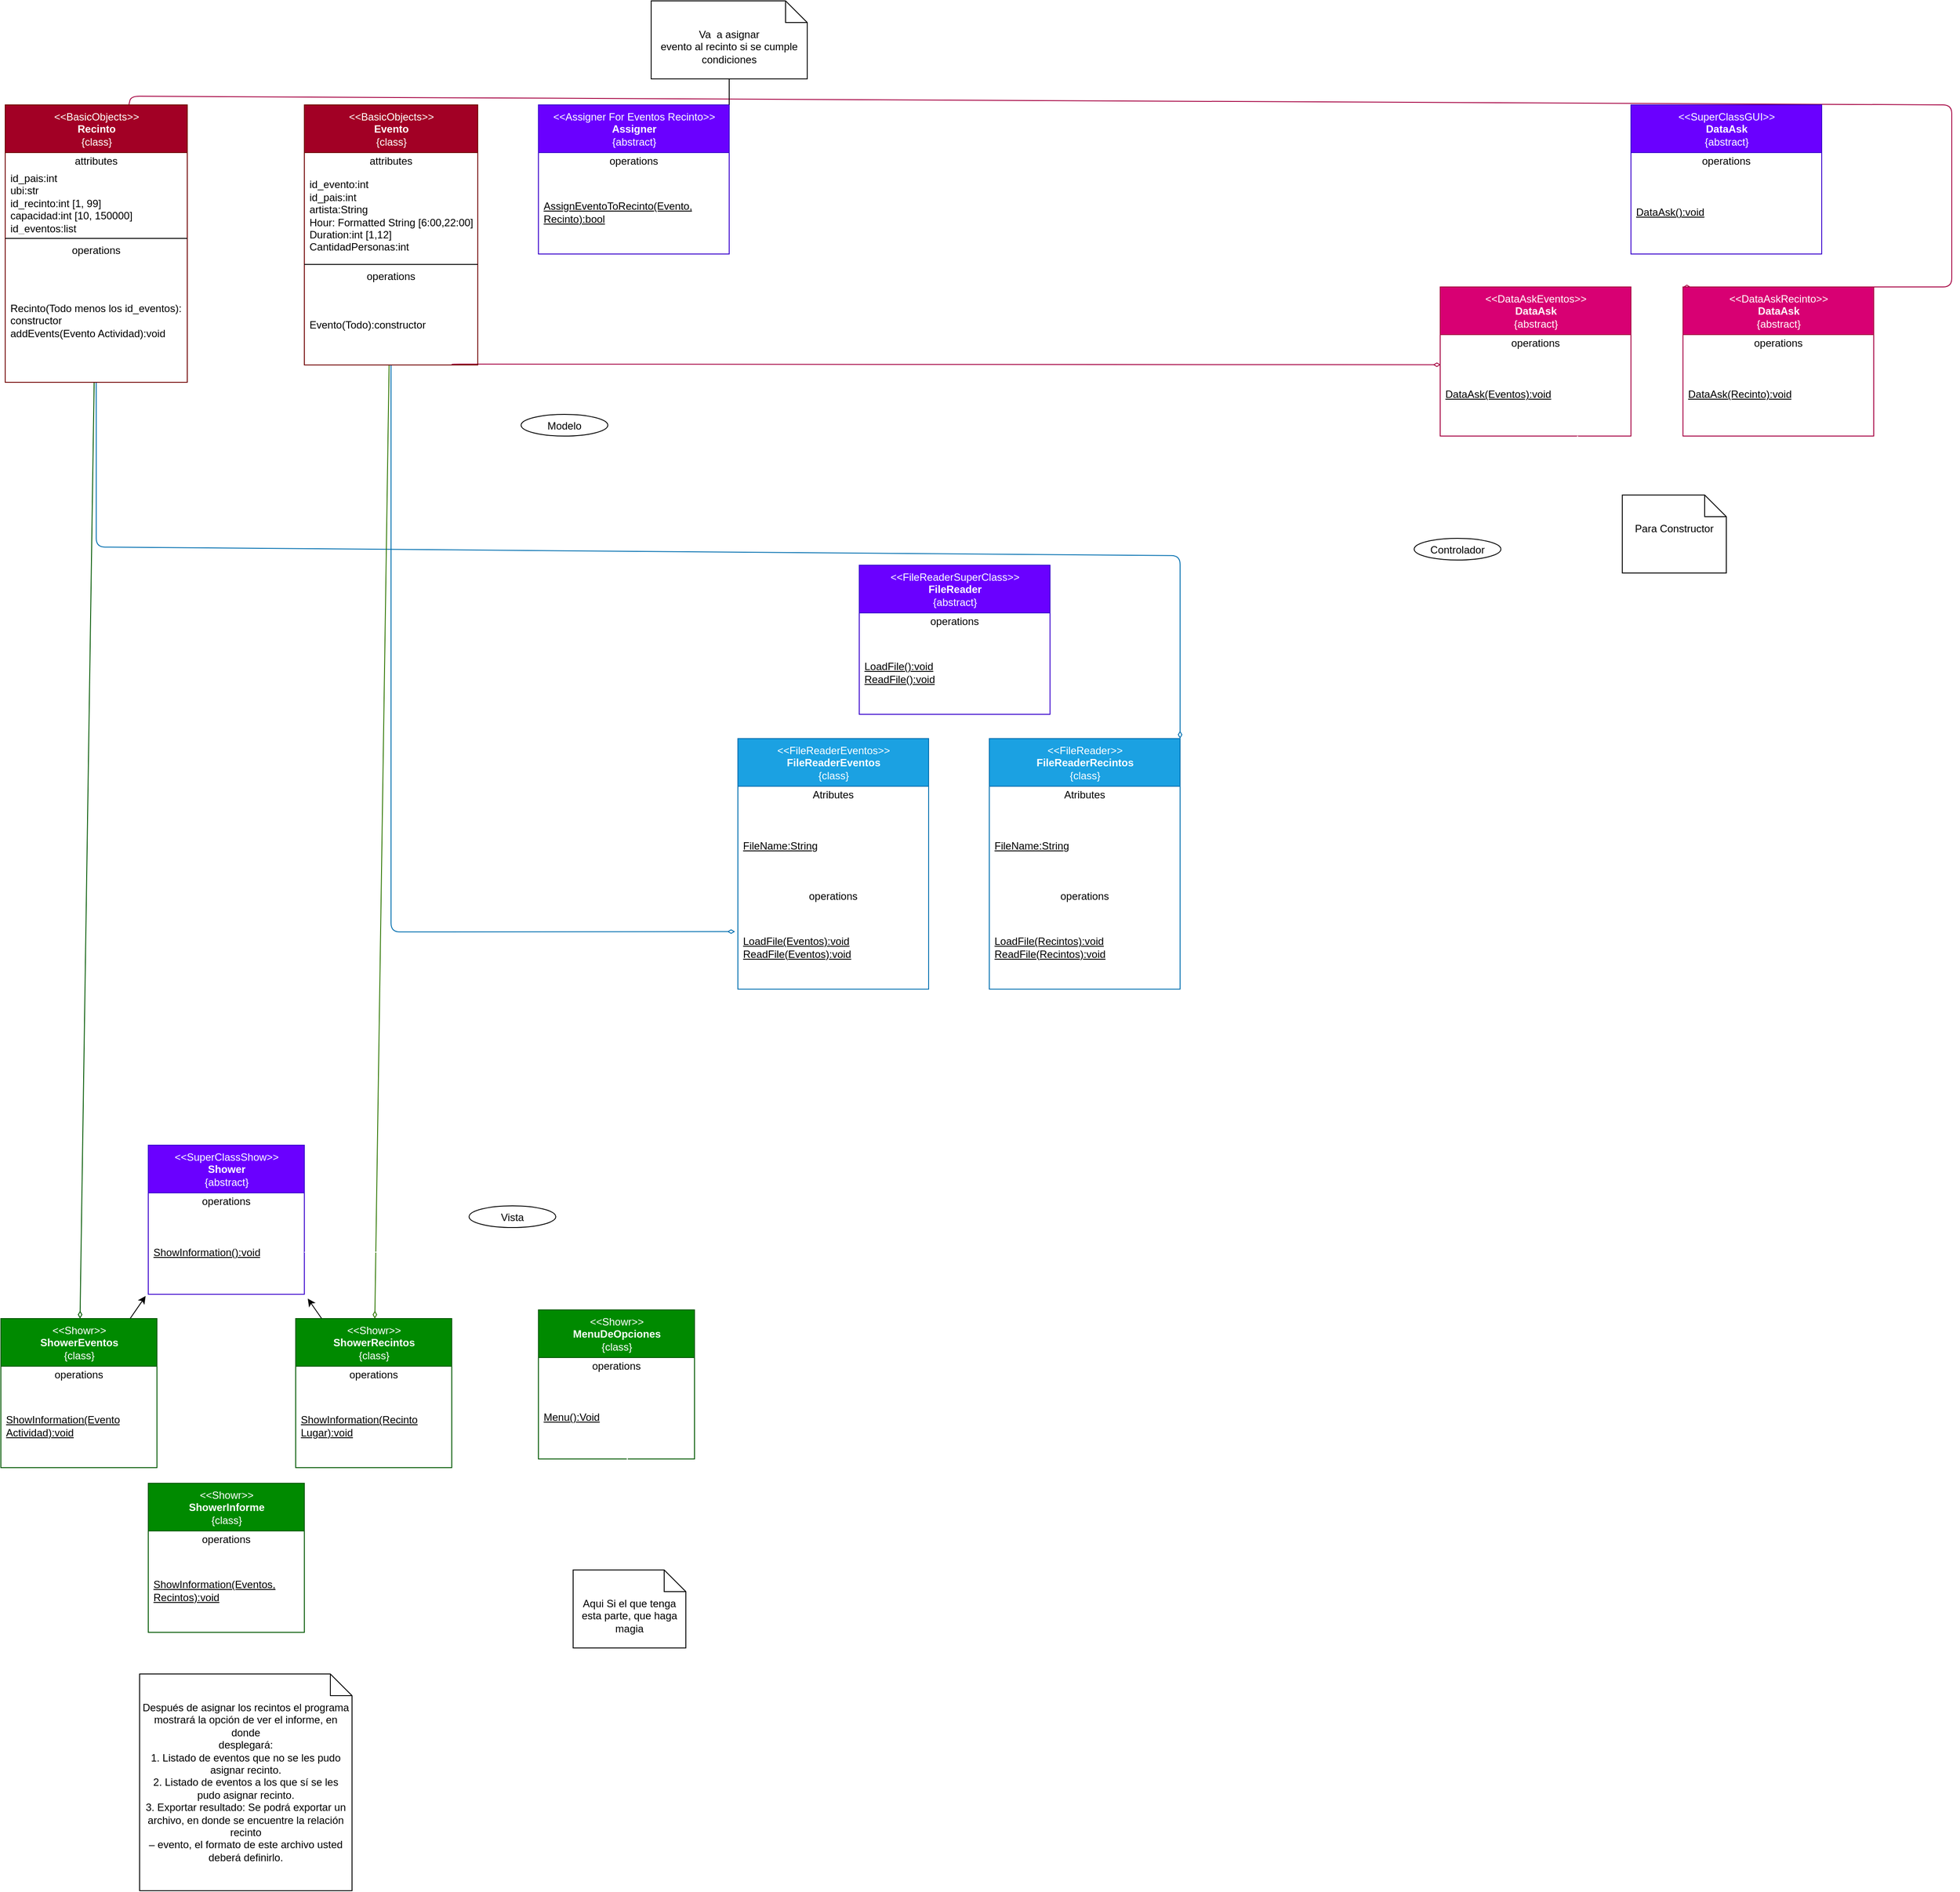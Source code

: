 <mxfile>
    <diagram id="LMAcXqEybswluzc5cnRF" name="Page-1">
        <mxGraphModel dx="1970" dy="2398" grid="1" gridSize="10" guides="1" tooltips="1" connect="1" arrows="1" fold="1" page="1" pageScale="1" pageWidth="850" pageHeight="1100" math="0" shadow="0">
            <root>
                <mxCell id="0"/>
                <mxCell id="1" parent="0"/>
                <mxCell id="38" style="edgeStyle=none;html=1;endArrow=diamondThin;endFill=0;fillColor=#008a00;strokeColor=#005700;" edge="1" parent="1" source="2" target="27">
                    <mxGeometry relative="1" as="geometry"/>
                </mxCell>
                <mxCell id="45" style="edgeStyle=none;html=1;entryX=0.5;entryY=0;entryDx=0;entryDy=0;strokeColor=#FFFFFF;endArrow=diamondThin;endFill=0;" edge="1" parent="1" source="2" target="40">
                    <mxGeometry relative="1" as="geometry">
                        <Array as="points">
                            <mxPoint x="110" y="40"/>
                            <mxPoint x="390" y="40"/>
                            <mxPoint x="730" y="40"/>
                        </Array>
                    </mxGeometry>
                </mxCell>
                <mxCell id="77" style="edgeStyle=none;html=1;entryX=1;entryY=0;entryDx=0;entryDy=0;strokeColor=#006EAF;endArrow=diamondThin;endFill=0;fillColor=#1ba1e2;" edge="1" parent="1" source="2" target="71">
                    <mxGeometry relative="1" as="geometry">
                        <Array as="points">
                            <mxPoint x="110" y="590"/>
                            <mxPoint x="1360" y="600"/>
                        </Array>
                    </mxGeometry>
                </mxCell>
                <mxCell id="110" style="edgeStyle=none;html=1;entryX=0;entryY=0;entryDx=0;entryDy=0;strokeColor=#A50040;strokeWidth=1;endArrow=diamondThin;endFill=0;fillColor=#d80073;" edge="1" parent="1" source="2" target="104">
                    <mxGeometry relative="1" as="geometry">
                        <Array as="points">
                            <mxPoint x="150" y="70"/>
                            <mxPoint x="2250" y="80"/>
                            <mxPoint x="2250" y="290"/>
                        </Array>
                    </mxGeometry>
                </mxCell>
                <mxCell id="2" value="&amp;lt;&amp;lt;BasicObjects&amp;gt;&amp;gt;&lt;br&gt;&lt;b&gt;Recinto&lt;br&gt;&lt;/b&gt;{class}" style="swimlane;fontStyle=0;align=center;verticalAlign=top;childLayout=stackLayout;horizontal=1;startSize=55;horizontalStack=0;resizeParent=1;resizeParentMax=0;resizeLast=0;collapsible=0;marginBottom=0;html=1;fillColor=#a20025;fontColor=#ffffff;strokeColor=#6F0000;" vertex="1" parent="1">
                    <mxGeometry x="5" y="80" width="210" height="320" as="geometry"/>
                </mxCell>
                <mxCell id="3" value="attributes" style="text;html=1;strokeColor=none;fillColor=none;align=center;verticalAlign=middle;spacingLeft=4;spacingRight=4;overflow=hidden;rotatable=0;points=[[0,0.5],[1,0.5]];portConstraint=eastwest;" vertex="1" parent="2">
                    <mxGeometry y="55" width="210" height="20" as="geometry"/>
                </mxCell>
                <mxCell id="4" value="id_pais:int&lt;br&gt;ubi:str&lt;br&gt;id_recinto:int [1, 99]&lt;br&gt;capacidad:int [10, 150000]&lt;br&gt;id_eventos:list" style="text;html=1;strokeColor=none;fillColor=none;align=left;verticalAlign=middle;spacingLeft=4;spacingRight=4;overflow=hidden;rotatable=0;points=[[0,0.5],[1,0.5]];portConstraint=eastwest;" vertex="1" parent="2">
                    <mxGeometry y="75" width="210" height="75" as="geometry"/>
                </mxCell>
                <mxCell id="7" value="" style="line;strokeWidth=1;fillColor=none;align=left;verticalAlign=middle;spacingTop=-1;spacingLeft=3;spacingRight=3;rotatable=0;labelPosition=right;points=[];portConstraint=eastwest;" vertex="1" parent="2">
                    <mxGeometry y="150" width="210" height="8" as="geometry"/>
                </mxCell>
                <mxCell id="8" value="operations" style="text;html=1;strokeColor=none;fillColor=none;align=center;verticalAlign=middle;spacingLeft=4;spacingRight=4;overflow=hidden;rotatable=0;points=[[0,0.5],[1,0.5]];portConstraint=eastwest;" vertex="1" parent="2">
                    <mxGeometry y="158" width="210" height="20" as="geometry"/>
                </mxCell>
                <mxCell id="9" value="Recinto(Todo menos los id_eventos):&lt;br&gt;constructor&lt;br&gt;addEvents(Evento Actividad):void" style="text;html=1;strokeColor=none;fillColor=none;align=left;verticalAlign=middle;spacingLeft=4;spacingRight=4;overflow=hidden;rotatable=0;points=[[0,0.5],[1,0.5]];portConstraint=eastwest;" vertex="1" parent="2">
                    <mxGeometry y="178" width="210" height="142" as="geometry"/>
                </mxCell>
                <mxCell id="39" style="edgeStyle=none;html=1;endArrow=diamondThin;endFill=0;fillColor=#60a917;strokeColor=#2D7600;" edge="1" parent="1" source="10" target="30">
                    <mxGeometry relative="1" as="geometry"/>
                </mxCell>
                <mxCell id="46" style="edgeStyle=none;html=1;entryX=0.006;entryY=0.763;entryDx=0;entryDy=0;entryPerimeter=0;strokeColor=#FFFFFF;endArrow=diamondThin;endFill=0;" edge="1" parent="1" source="10" target="42">
                    <mxGeometry relative="1" as="geometry"/>
                </mxCell>
                <mxCell id="76" style="edgeStyle=none;html=1;strokeColor=#006EAF;endArrow=diamondThin;endFill=0;entryX=-0.015;entryY=0.316;entryDx=0;entryDy=0;entryPerimeter=0;fillColor=#1ba1e2;" edge="1" parent="1" source="10" target="70">
                    <mxGeometry relative="1" as="geometry">
                        <mxPoint x="450" y="970" as="targetPoint"/>
                        <Array as="points">
                            <mxPoint x="450" y="1034"/>
                        </Array>
                    </mxGeometry>
                </mxCell>
                <mxCell id="109" style="edgeStyle=none;html=1;strokeColor=#A50040;endArrow=diamondThin;endFill=0;strokeWidth=1;entryX=0.003;entryY=0.152;entryDx=0;entryDy=0;entryPerimeter=0;fillColor=#d80073;" edge="1" parent="1" source="10" target="102">
                    <mxGeometry relative="1" as="geometry">
                        <mxPoint x="1440.0" y="450" as="targetPoint"/>
                        <Array as="points">
                            <mxPoint x="520" y="379"/>
                        </Array>
                    </mxGeometry>
                </mxCell>
                <mxCell id="10" value="&amp;lt;&amp;lt;BasicObjects&amp;gt;&amp;gt;&lt;br&gt;&lt;b&gt;Evento&lt;br&gt;&lt;/b&gt;{class}" style="swimlane;fontStyle=0;align=center;verticalAlign=top;childLayout=stackLayout;horizontal=1;startSize=55;horizontalStack=0;resizeParent=1;resizeParentMax=0;resizeLast=0;collapsible=0;marginBottom=0;html=1;fillColor=#a20025;fontColor=#ffffff;strokeColor=#6F0000;" vertex="1" parent="1">
                    <mxGeometry x="350" y="80" width="200" height="300" as="geometry"/>
                </mxCell>
                <mxCell id="11" value="attributes" style="text;html=1;strokeColor=none;fillColor=none;align=center;verticalAlign=middle;spacingLeft=4;spacingRight=4;overflow=hidden;rotatable=0;points=[[0,0.5],[1,0.5]];portConstraint=eastwest;" vertex="1" parent="10">
                    <mxGeometry y="55" width="200" height="20" as="geometry"/>
                </mxCell>
                <mxCell id="12" value="id_evento:int&lt;br&gt;id_pais:int&lt;br&gt;artista:String&lt;br&gt;Hour: Formatted String [6:00,22:00]&lt;br&gt;Duration:int [1,12]&lt;br&gt;CantidadPersonas:int" style="text;html=1;strokeColor=none;fillColor=none;align=left;verticalAlign=middle;spacingLeft=4;spacingRight=4;overflow=hidden;rotatable=0;points=[[0,0.5],[1,0.5]];portConstraint=eastwest;" vertex="1" parent="10">
                    <mxGeometry y="75" width="200" height="105" as="geometry"/>
                </mxCell>
                <mxCell id="13" value="" style="line;strokeWidth=1;fillColor=none;align=left;verticalAlign=middle;spacingTop=-1;spacingLeft=3;spacingRight=3;rotatable=0;labelPosition=right;points=[];portConstraint=eastwest;" vertex="1" parent="10">
                    <mxGeometry y="180" width="200" height="8" as="geometry"/>
                </mxCell>
                <mxCell id="14" value="operations" style="text;html=1;strokeColor=none;fillColor=none;align=center;verticalAlign=middle;spacingLeft=4;spacingRight=4;overflow=hidden;rotatable=0;points=[[0,0.5],[1,0.5]];portConstraint=eastwest;" vertex="1" parent="10">
                    <mxGeometry y="188" width="200" height="20" as="geometry"/>
                </mxCell>
                <mxCell id="15" value="Evento(Todo):constructor&lt;br&gt;" style="text;html=1;strokeColor=none;fillColor=none;align=left;verticalAlign=middle;spacingLeft=4;spacingRight=4;overflow=hidden;rotatable=0;points=[[0,0.5],[1,0.5]];portConstraint=eastwest;" vertex="1" parent="10">
                    <mxGeometry y="208" width="200" height="92" as="geometry"/>
                </mxCell>
                <mxCell id="81" style="edgeStyle=none;html=1;entryX=0.5;entryY=0;entryDx=0;entryDy=0;strokeColor=#FFFFFF;endArrow=diamondThin;endFill=0;" edge="1" parent="1" source="16" target="78">
                    <mxGeometry relative="1" as="geometry"/>
                </mxCell>
                <mxCell id="16" value="&amp;lt;&amp;lt;SuperClassShow&amp;gt;&amp;gt;&lt;br&gt;&lt;b&gt;Shower&lt;/b&gt;&lt;br&gt;{abstract}" style="swimlane;fontStyle=0;align=center;verticalAlign=top;childLayout=stackLayout;horizontal=1;startSize=55;horizontalStack=0;resizeParent=1;resizeParentMax=0;resizeLast=0;collapsible=0;marginBottom=0;html=1;fillColor=#6a00ff;fontColor=#ffffff;strokeColor=#3700CC;" vertex="1" parent="1">
                    <mxGeometry x="170" y="1280" width="180" height="172" as="geometry"/>
                </mxCell>
                <mxCell id="22" value="operations" style="text;html=1;strokeColor=none;fillColor=none;align=center;verticalAlign=middle;spacingLeft=4;spacingRight=4;overflow=hidden;rotatable=0;points=[[0,0.5],[1,0.5]];portConstraint=eastwest;" vertex="1" parent="16">
                    <mxGeometry y="55" width="180" height="20" as="geometry"/>
                </mxCell>
                <mxCell id="23" value="&lt;u&gt;ShowInformation():void&lt;/u&gt;" style="text;html=1;strokeColor=none;fillColor=none;align=left;verticalAlign=middle;spacingLeft=4;spacingRight=4;overflow=hidden;rotatable=0;points=[[0,0.5],[1,0.5]];portConstraint=eastwest;" vertex="1" parent="16">
                    <mxGeometry y="75" width="180" height="97" as="geometry"/>
                </mxCell>
                <mxCell id="35" style="edgeStyle=none;html=1;entryX=-0.017;entryY=1.021;entryDx=0;entryDy=0;entryPerimeter=0;" edge="1" parent="1" source="27" target="23">
                    <mxGeometry relative="1" as="geometry"/>
                </mxCell>
                <mxCell id="27" value="&amp;lt;&amp;lt;Showr&amp;gt;&amp;gt;&lt;br&gt;&lt;b&gt;ShowerEventos&lt;/b&gt;&lt;br&gt;{class}" style="swimlane;fontStyle=0;align=center;verticalAlign=top;childLayout=stackLayout;horizontal=1;startSize=55;horizontalStack=0;resizeParent=1;resizeParentMax=0;resizeLast=0;collapsible=0;marginBottom=0;html=1;fillColor=#008a00;fontColor=#ffffff;strokeColor=#005700;" vertex="1" parent="1">
                    <mxGeometry y="1480" width="180" height="172" as="geometry"/>
                </mxCell>
                <mxCell id="28" value="operations" style="text;html=1;strokeColor=none;fillColor=none;align=center;verticalAlign=middle;spacingLeft=4;spacingRight=4;overflow=hidden;rotatable=0;points=[[0,0.5],[1,0.5]];portConstraint=eastwest;" vertex="1" parent="27">
                    <mxGeometry y="55" width="180" height="20" as="geometry"/>
                </mxCell>
                <mxCell id="29" value="&lt;u&gt;ShowInformation(Evento&lt;br&gt;Actividad):void&lt;/u&gt;" style="text;html=1;strokeColor=none;fillColor=none;align=left;verticalAlign=middle;spacingLeft=4;spacingRight=4;overflow=hidden;rotatable=0;points=[[0,0.5],[1,0.5]];portConstraint=eastwest;" vertex="1" parent="27">
                    <mxGeometry y="75" width="180" height="97" as="geometry"/>
                </mxCell>
                <mxCell id="36" style="edgeStyle=none;html=1;entryX=1.022;entryY=1.052;entryDx=0;entryDy=0;entryPerimeter=0;" edge="1" parent="1" source="30" target="23">
                    <mxGeometry relative="1" as="geometry"/>
                </mxCell>
                <mxCell id="30" value="&amp;lt;&amp;lt;Showr&amp;gt;&amp;gt;&lt;br&gt;&lt;b&gt;ShowerRecintos&lt;br&gt;&lt;/b&gt;{class}" style="swimlane;fontStyle=0;align=center;verticalAlign=top;childLayout=stackLayout;horizontal=1;startSize=55;horizontalStack=0;resizeParent=1;resizeParentMax=0;resizeLast=0;collapsible=0;marginBottom=0;html=1;fillColor=#008a00;fontColor=#ffffff;strokeColor=#005700;" vertex="1" parent="1">
                    <mxGeometry x="340" y="1480" width="180" height="172" as="geometry"/>
                </mxCell>
                <mxCell id="31" value="operations" style="text;html=1;strokeColor=none;fillColor=none;align=center;verticalAlign=middle;spacingLeft=4;spacingRight=4;overflow=hidden;rotatable=0;points=[[0,0.5],[1,0.5]];portConstraint=eastwest;" vertex="1" parent="30">
                    <mxGeometry y="55" width="180" height="20" as="geometry"/>
                </mxCell>
                <mxCell id="32" value="&lt;u&gt;ShowInformation(Recinto&lt;br&gt;Lugar):void&lt;/u&gt;" style="text;html=1;strokeColor=none;fillColor=none;align=left;verticalAlign=middle;spacingLeft=4;spacingRight=4;overflow=hidden;rotatable=0;points=[[0,0.5],[1,0.5]];portConstraint=eastwest;" vertex="1" parent="30">
                    <mxGeometry y="75" width="180" height="97" as="geometry"/>
                </mxCell>
                <mxCell id="40" value="&amp;lt;&amp;lt;Assigner For Eventos Recinto&amp;gt;&amp;gt;&lt;br&gt;&lt;b&gt;Assigner&lt;/b&gt;&lt;br&gt;{abstract}" style="swimlane;fontStyle=0;align=center;verticalAlign=top;childLayout=stackLayout;horizontal=1;startSize=55;horizontalStack=0;resizeParent=1;resizeParentMax=0;resizeLast=0;collapsible=0;marginBottom=0;html=1;fillColor=#6a00ff;fontColor=#ffffff;strokeColor=#3700CC;" vertex="1" parent="1">
                    <mxGeometry x="620" y="80" width="220" height="172" as="geometry"/>
                </mxCell>
                <mxCell id="41" value="operations" style="text;html=1;strokeColor=none;fillColor=none;align=center;verticalAlign=middle;spacingLeft=4;spacingRight=4;overflow=hidden;rotatable=0;points=[[0,0.5],[1,0.5]];portConstraint=eastwest;" vertex="1" parent="40">
                    <mxGeometry y="55" width="220" height="20" as="geometry"/>
                </mxCell>
                <mxCell id="42" value="&lt;u&gt;AssignEventoToRecinto(Evento, &lt;br&gt;Recinto):bool&lt;/u&gt;" style="text;html=1;strokeColor=none;fillColor=none;align=left;verticalAlign=middle;spacingLeft=4;spacingRight=4;overflow=hidden;rotatable=0;points=[[0,0.5],[1,0.5]];portConstraint=eastwest;" vertex="1" parent="40">
                    <mxGeometry y="75" width="220" height="97" as="geometry"/>
                </mxCell>
                <mxCell id="44" style="html=1;entryX=1;entryY=0;entryDx=0;entryDy=0;endArrow=none;endFill=0;" edge="1" parent="1" source="43" target="40">
                    <mxGeometry relative="1" as="geometry"/>
                </mxCell>
                <mxCell id="43" value="&lt;span style=&quot;text-align: left;&quot;&gt;Va&amp;nbsp; a asignar&lt;br&gt;evento al recinto si se cumple&lt;br&gt;condiciones&lt;/span&gt;" style="shape=note2;boundedLbl=1;whiteSpace=wrap;html=1;size=25;verticalAlign=top;align=center;" vertex="1" parent="1">
                    <mxGeometry x="750" y="-40" width="180" height="90" as="geometry"/>
                </mxCell>
                <mxCell id="65" value="&amp;lt;&amp;lt;FileReaderSuperClass&amp;gt;&amp;gt;&lt;br&gt;&lt;b&gt;FileReader&lt;/b&gt;&lt;br&gt;{abstract}" style="swimlane;fontStyle=0;align=center;verticalAlign=top;childLayout=stackLayout;horizontal=1;startSize=55;horizontalStack=0;resizeParent=1;resizeParentMax=0;resizeLast=0;collapsible=0;marginBottom=0;html=1;fillColor=#6a00ff;fontColor=#ffffff;strokeColor=#3700CC;" vertex="1" parent="1">
                    <mxGeometry x="990" y="611" width="220" height="172" as="geometry"/>
                </mxCell>
                <mxCell id="66" value="operations" style="text;html=1;strokeColor=none;fillColor=none;align=center;verticalAlign=middle;spacingLeft=4;spacingRight=4;overflow=hidden;rotatable=0;points=[[0,0.5],[1,0.5]];portConstraint=eastwest;" vertex="1" parent="65">
                    <mxGeometry y="55" width="220" height="20" as="geometry"/>
                </mxCell>
                <mxCell id="67" value="&lt;u&gt;LoadFile():void&lt;br&gt;ReadFile():void&lt;br&gt;&lt;/u&gt;" style="text;html=1;strokeColor=none;fillColor=none;align=left;verticalAlign=middle;spacingLeft=4;spacingRight=4;overflow=hidden;rotatable=0;points=[[0,0.5],[1,0.5]];portConstraint=eastwest;" vertex="1" parent="65">
                    <mxGeometry y="75" width="220" height="97" as="geometry"/>
                </mxCell>
                <mxCell id="74" style="edgeStyle=none;html=1;entryX=-0.016;entryY=1.023;entryDx=0;entryDy=0;entryPerimeter=0;strokeColor=#FFFFFF;endArrow=classic;endFill=1;" edge="1" parent="1" source="68" target="67">
                    <mxGeometry relative="1" as="geometry"/>
                </mxCell>
                <mxCell id="75" style="edgeStyle=none;html=1;entryX=1.005;entryY=1.032;entryDx=0;entryDy=0;entryPerimeter=0;strokeColor=#FFFFFF;endArrow=classic;endFill=1;" edge="1" parent="1" source="71" target="67">
                    <mxGeometry relative="1" as="geometry">
                        <Array as="points"/>
                    </mxGeometry>
                </mxCell>
                <mxCell id="71" value="&amp;lt;&amp;lt;FileReader&amp;gt;&amp;gt;&lt;br&gt;&lt;b&gt;FileReaderRecintos&lt;/b&gt;&lt;br&gt;{class}" style="swimlane;fontStyle=0;align=center;verticalAlign=top;childLayout=stackLayout;horizontal=1;startSize=55;horizontalStack=0;resizeParent=1;resizeParentMax=0;resizeLast=0;collapsible=0;marginBottom=0;html=1;fillColor=#1ba1e2;fontColor=#ffffff;strokeColor=#006EAF;" vertex="1" parent="1">
                    <mxGeometry x="1140" y="811" width="220" height="289" as="geometry"/>
                </mxCell>
                <mxCell id="98" value="Atributes" style="text;html=1;strokeColor=none;fillColor=none;align=center;verticalAlign=middle;spacingLeft=4;spacingRight=4;overflow=hidden;rotatable=0;points=[[0,0.5],[1,0.5]];portConstraint=eastwest;" vertex="1" parent="71">
                    <mxGeometry y="55" width="220" height="20" as="geometry"/>
                </mxCell>
                <mxCell id="99" value="&lt;u&gt;FileName:String&lt;br&gt;&lt;/u&gt;" style="text;html=1;strokeColor=none;fillColor=none;align=left;verticalAlign=middle;spacingLeft=4;spacingRight=4;overflow=hidden;rotatable=0;points=[[0,0.5],[1,0.5]];portConstraint=eastwest;" vertex="1" parent="71">
                    <mxGeometry y="75" width="220" height="97" as="geometry"/>
                </mxCell>
                <mxCell id="72" value="operations" style="text;html=1;strokeColor=none;fillColor=none;align=center;verticalAlign=middle;spacingLeft=4;spacingRight=4;overflow=hidden;rotatable=0;points=[[0,0.5],[1,0.5]];portConstraint=eastwest;" vertex="1" parent="71">
                    <mxGeometry y="172" width="220" height="20" as="geometry"/>
                </mxCell>
                <mxCell id="73" value="&lt;u&gt;LoadFile(Recintos):void&lt;br&gt;ReadFile(Recintos):void&lt;br&gt;&lt;/u&gt;" style="text;html=1;strokeColor=none;fillColor=none;align=left;verticalAlign=middle;spacingLeft=4;spacingRight=4;overflow=hidden;rotatable=0;points=[[0,0.5],[1,0.5]];portConstraint=eastwest;" vertex="1" parent="71">
                    <mxGeometry y="192" width="220" height="97" as="geometry"/>
                </mxCell>
                <mxCell id="83" style="edgeStyle=none;html=1;entryX=0.416;entryY=0.02;entryDx=0;entryDy=0;entryPerimeter=0;strokeColor=#FFFFFF;endArrow=none;endFill=0;" edge="1" parent="1" source="78" target="82">
                    <mxGeometry relative="1" as="geometry"/>
                </mxCell>
                <mxCell id="78" value="&amp;lt;&amp;lt;Showr&amp;gt;&amp;gt;&lt;br&gt;&lt;b&gt;ShowerInforme&lt;br&gt;&lt;/b&gt;{class}" style="swimlane;fontStyle=0;align=center;verticalAlign=top;childLayout=stackLayout;horizontal=1;startSize=55;horizontalStack=0;resizeParent=1;resizeParentMax=0;resizeLast=0;collapsible=0;marginBottom=0;html=1;fillColor=#008a00;fontColor=#ffffff;strokeColor=#005700;" vertex="1" parent="1">
                    <mxGeometry x="170" y="1670" width="180" height="172" as="geometry"/>
                </mxCell>
                <mxCell id="79" value="operations" style="text;html=1;strokeColor=none;fillColor=none;align=center;verticalAlign=middle;spacingLeft=4;spacingRight=4;overflow=hidden;rotatable=0;points=[[0,0.5],[1,0.5]];portConstraint=eastwest;" vertex="1" parent="78">
                    <mxGeometry y="55" width="180" height="20" as="geometry"/>
                </mxCell>
                <mxCell id="80" value="&lt;u&gt;ShowInformation(Eventos, &lt;br&gt;Recintos):void&lt;/u&gt;" style="text;html=1;strokeColor=none;fillColor=none;align=left;verticalAlign=middle;spacingLeft=4;spacingRight=4;overflow=hidden;rotatable=0;points=[[0,0.5],[1,0.5]];portConstraint=eastwest;" vertex="1" parent="78">
                    <mxGeometry y="75" width="180" height="97" as="geometry"/>
                </mxCell>
                <mxCell id="82" value="&lt;div&gt;Después de asignar los recintos el programa mostrará la opción de ver el informe, en donde&lt;/div&gt;&lt;div&gt;desplegará:&lt;/div&gt;&lt;div&gt;1. Listado de eventos que no se les pudo asignar recinto.&lt;/div&gt;&lt;div&gt;2. Listado de eventos a los que sí se les pudo asignar recinto.&lt;/div&gt;&lt;div&gt;3. Exportar resultado: Se podrá exportar un archivo, en donde se encuentre la relación recinto&lt;/div&gt;&lt;div&gt;– evento, el formato de este archivo usted deberá definirlo.&lt;/div&gt;" style="shape=note2;boundedLbl=1;whiteSpace=wrap;html=1;size=25;verticalAlign=top;align=center;fillColor=none;" vertex="1" parent="1">
                    <mxGeometry x="160" y="1890" width="245" height="250" as="geometry"/>
                </mxCell>
                <mxCell id="84" value="&amp;lt;&amp;lt;SuperClassGUI&amp;gt;&amp;gt;&lt;br&gt;&lt;b&gt;DataAsk&lt;br&gt;&lt;/b&gt;{abstract}" style="swimlane;fontStyle=0;align=center;verticalAlign=top;childLayout=stackLayout;horizontal=1;startSize=55;horizontalStack=0;resizeParent=1;resizeParentMax=0;resizeLast=0;collapsible=0;marginBottom=0;html=1;fillColor=#6a00ff;fontColor=#ffffff;strokeColor=#3700CC;" vertex="1" parent="1">
                    <mxGeometry x="1880" y="80" width="220" height="172" as="geometry"/>
                </mxCell>
                <mxCell id="85" value="operations" style="text;html=1;strokeColor=none;fillColor=none;align=center;verticalAlign=middle;spacingLeft=4;spacingRight=4;overflow=hidden;rotatable=0;points=[[0,0.5],[1,0.5]];portConstraint=eastwest;" vertex="1" parent="84">
                    <mxGeometry y="55" width="220" height="20" as="geometry"/>
                </mxCell>
                <mxCell id="86" value="&lt;u&gt;DataAsk():void&lt;br&gt;&lt;/u&gt;" style="text;html=1;strokeColor=none;fillColor=none;align=left;verticalAlign=middle;spacingLeft=4;spacingRight=4;overflow=hidden;rotatable=0;points=[[0,0.5],[1,0.5]];portConstraint=eastwest;" vertex="1" parent="84">
                    <mxGeometry y="75" width="220" height="97" as="geometry"/>
                </mxCell>
                <mxCell id="68" value="&amp;lt;&amp;lt;FileReaderEventos&amp;gt;&amp;gt;&lt;br&gt;&lt;b&gt;FileReaderEventos&lt;/b&gt;&lt;br&gt;{class}" style="swimlane;fontStyle=0;align=center;verticalAlign=top;childLayout=stackLayout;horizontal=1;startSize=55;horizontalStack=0;resizeParent=1;resizeParentMax=0;resizeLast=0;collapsible=0;marginBottom=0;html=1;fillColor=#1ba1e2;fontColor=#ffffff;strokeColor=#006EAF;" vertex="1" parent="1">
                    <mxGeometry x="850" y="811" width="220" height="289" as="geometry"/>
                </mxCell>
                <mxCell id="69" value="Atributes" style="text;html=1;strokeColor=none;fillColor=none;align=center;verticalAlign=middle;spacingLeft=4;spacingRight=4;overflow=hidden;rotatable=0;points=[[0,0.5],[1,0.5]];portConstraint=eastwest;" vertex="1" parent="68">
                    <mxGeometry y="55" width="220" height="20" as="geometry"/>
                </mxCell>
                <mxCell id="96" value="&lt;u&gt;FileName:String&lt;br&gt;&lt;/u&gt;" style="text;html=1;strokeColor=none;fillColor=none;align=left;verticalAlign=middle;spacingLeft=4;spacingRight=4;overflow=hidden;rotatable=0;points=[[0,0.5],[1,0.5]];portConstraint=eastwest;" vertex="1" parent="68">
                    <mxGeometry y="75" width="220" height="97" as="geometry"/>
                </mxCell>
                <mxCell id="95" value="operations" style="text;html=1;strokeColor=none;fillColor=none;align=center;verticalAlign=middle;spacingLeft=4;spacingRight=4;overflow=hidden;rotatable=0;points=[[0,0.5],[1,0.5]];portConstraint=eastwest;" vertex="1" parent="68">
                    <mxGeometry y="172" width="220" height="20" as="geometry"/>
                </mxCell>
                <mxCell id="70" value="&lt;u&gt;LoadFile(Eventos):void&lt;br&gt;ReadFile(Eventos):void&lt;br&gt;&lt;/u&gt;" style="text;html=1;strokeColor=none;fillColor=none;align=left;verticalAlign=middle;spacingLeft=4;spacingRight=4;overflow=hidden;rotatable=0;points=[[0,0.5],[1,0.5]];portConstraint=eastwest;" vertex="1" parent="68">
                    <mxGeometry y="192" width="220" height="97" as="geometry"/>
                </mxCell>
                <mxCell id="100" value="&amp;lt;&amp;lt;DataAskEventos&amp;gt;&amp;gt;&lt;br&gt;&lt;b&gt;DataAsk&lt;br&gt;&lt;/b&gt;{abstract}" style="swimlane;fontStyle=0;align=center;verticalAlign=top;childLayout=stackLayout;horizontal=1;startSize=55;horizontalStack=0;resizeParent=1;resizeParentMax=0;resizeLast=0;collapsible=0;marginBottom=0;html=1;fillColor=#d80073;fontColor=#ffffff;strokeColor=#A50040;" vertex="1" parent="1">
                    <mxGeometry x="1660" y="290" width="220" height="172" as="geometry"/>
                </mxCell>
                <mxCell id="101" value="operations" style="text;html=1;strokeColor=none;fillColor=none;align=center;verticalAlign=middle;spacingLeft=4;spacingRight=4;overflow=hidden;rotatable=0;points=[[0,0.5],[1,0.5]];portConstraint=eastwest;" vertex="1" parent="100">
                    <mxGeometry y="55" width="220" height="20" as="geometry"/>
                </mxCell>
                <mxCell id="102" value="&lt;u&gt;DataAsk(Eventos):void&lt;br&gt;&lt;/u&gt;" style="text;html=1;strokeColor=none;fillColor=none;align=left;verticalAlign=middle;spacingLeft=4;spacingRight=4;overflow=hidden;rotatable=0;points=[[0,0.5],[1,0.5]];portConstraint=eastwest;" vertex="1" parent="100">
                    <mxGeometry y="75" width="220" height="97" as="geometry"/>
                </mxCell>
                <mxCell id="107" style="edgeStyle=none;html=1;strokeColor=#FFFFFF;endArrow=none;endFill=0;" edge="1" parent="1" source="103" target="102">
                    <mxGeometry relative="1" as="geometry">
                        <mxPoint x="1840" y="550" as="targetPoint"/>
                    </mxGeometry>
                </mxCell>
                <mxCell id="108" style="edgeStyle=none;html=1;entryX=0.508;entryY=1.076;entryDx=0;entryDy=0;entryPerimeter=0;strokeColor=#FFFFFF;endArrow=none;endFill=0;" edge="1" parent="1" source="103" target="106">
                    <mxGeometry relative="1" as="geometry"/>
                </mxCell>
                <mxCell id="103" value="Para Constructor" style="shape=note2;boundedLbl=1;whiteSpace=wrap;html=1;size=25;verticalAlign=top;align=center;fillColor=none;" vertex="1" parent="1">
                    <mxGeometry x="1870" y="530" width="120" height="90" as="geometry"/>
                </mxCell>
                <mxCell id="104" value="&amp;lt;&amp;lt;DataAskRecinto&amp;gt;&amp;gt;&lt;br&gt;&lt;b&gt;DataAsk&lt;br&gt;&lt;/b&gt;{abstract}" style="swimlane;fontStyle=0;align=center;verticalAlign=top;childLayout=stackLayout;horizontal=1;startSize=55;horizontalStack=0;resizeParent=1;resizeParentMax=0;resizeLast=0;collapsible=0;marginBottom=0;html=1;fillColor=#d80073;fontColor=#ffffff;strokeColor=#A50040;" vertex="1" parent="1">
                    <mxGeometry x="1940" y="290" width="220" height="172" as="geometry"/>
                </mxCell>
                <mxCell id="105" value="operations" style="text;html=1;strokeColor=none;fillColor=none;align=center;verticalAlign=middle;spacingLeft=4;spacingRight=4;overflow=hidden;rotatable=0;points=[[0,0.5],[1,0.5]];portConstraint=eastwest;" vertex="1" parent="104">
                    <mxGeometry y="55" width="220" height="20" as="geometry"/>
                </mxCell>
                <mxCell id="106" value="&lt;u&gt;DataAsk(Recinto):void&lt;br&gt;&lt;/u&gt;" style="text;html=1;strokeColor=none;fillColor=none;align=left;verticalAlign=middle;spacingLeft=4;spacingRight=4;overflow=hidden;rotatable=0;points=[[0,0.5],[1,0.5]];portConstraint=eastwest;" vertex="1" parent="104">
                    <mxGeometry y="75" width="220" height="97" as="geometry"/>
                </mxCell>
                <mxCell id="119" style="edgeStyle=none;html=1;entryX=1;entryY=0.5;entryDx=0;entryDy=0;strokeColor=#FFFFFF;strokeWidth=1;endArrow=none;endFill=0;" edge="1" parent="1" source="111" target="23">
                    <mxGeometry relative="1" as="geometry">
                        <Array as="points">
                            <mxPoint x="710" y="1403"/>
                        </Array>
                    </mxGeometry>
                </mxCell>
                <mxCell id="111" value="&amp;lt;&amp;lt;Showr&amp;gt;&amp;gt;&lt;br&gt;&lt;b&gt;MenuDeOpciones&lt;br&gt;&lt;/b&gt;{class}" style="swimlane;fontStyle=0;align=center;verticalAlign=top;childLayout=stackLayout;horizontal=1;startSize=55;horizontalStack=0;resizeParent=1;resizeParentMax=0;resizeLast=0;collapsible=0;marginBottom=0;html=1;fillColor=#008a00;fontColor=#ffffff;strokeColor=#005700;" vertex="1" parent="1">
                    <mxGeometry x="620" y="1470" width="180" height="172" as="geometry"/>
                </mxCell>
                <mxCell id="112" value="operations" style="text;html=1;strokeColor=none;fillColor=none;align=center;verticalAlign=middle;spacingLeft=4;spacingRight=4;overflow=hidden;rotatable=0;points=[[0,0.5],[1,0.5]];portConstraint=eastwest;" vertex="1" parent="111">
                    <mxGeometry y="55" width="180" height="20" as="geometry"/>
                </mxCell>
                <mxCell id="113" value="&lt;u&gt;Menu():Void&lt;/u&gt;" style="text;html=1;strokeColor=none;fillColor=none;align=left;verticalAlign=middle;spacingLeft=4;spacingRight=4;overflow=hidden;rotatable=0;points=[[0,0.5],[1,0.5]];portConstraint=eastwest;" vertex="1" parent="111">
                    <mxGeometry y="75" width="180" height="97" as="geometry"/>
                </mxCell>
                <mxCell id="115" style="edgeStyle=none;html=1;entryX=0.569;entryY=0.979;entryDx=0;entryDy=0;entryPerimeter=0;strokeColor=#FFFFFF;strokeWidth=1;endArrow=none;endFill=0;" edge="1" parent="1" source="114" target="113">
                    <mxGeometry relative="1" as="geometry"/>
                </mxCell>
                <mxCell id="114" value="Aqui Si el que tenga esta parte, que haga magia" style="shape=note2;boundedLbl=1;whiteSpace=wrap;html=1;size=25;verticalAlign=top;align=center;fillColor=none;" vertex="1" parent="1">
                    <mxGeometry x="660" y="1770" width="130" height="90" as="geometry"/>
                </mxCell>
                <mxCell id="116" value="Modelo" style="ellipse;fillColor=none;" vertex="1" parent="1">
                    <mxGeometry x="600" y="437" width="100" height="25" as="geometry"/>
                </mxCell>
                <mxCell id="117" value="Controlador" style="ellipse;fillColor=none;" vertex="1" parent="1">
                    <mxGeometry x="1630" y="580" width="100" height="25" as="geometry"/>
                </mxCell>
                <mxCell id="118" value="Vista" style="ellipse;fillColor=none;" vertex="1" parent="1">
                    <mxGeometry x="540" y="1350" width="100" height="25" as="geometry"/>
                </mxCell>
            </root>
        </mxGraphModel>
    </diagram>
</mxfile>